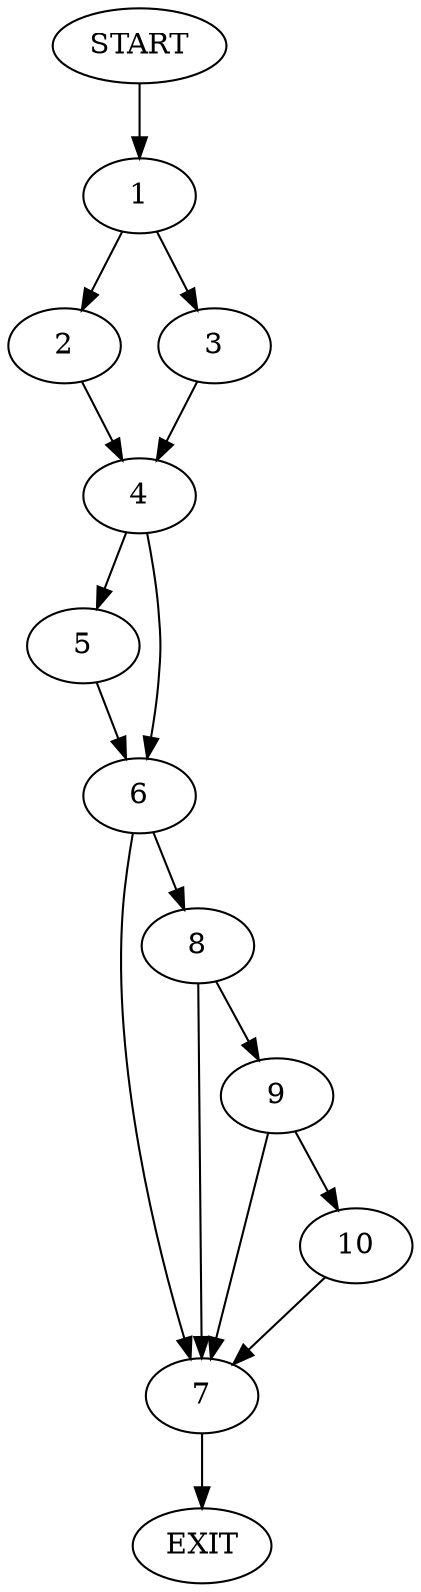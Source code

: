 digraph {
0 [label="START"]
11 [label="EXIT"]
0 -> 1
1 -> 2
1 -> 3
3 -> 4
2 -> 4
4 -> 5
4 -> 6
6 -> 7
6 -> 8
5 -> 6
8 -> 9
8 -> 7
7 -> 11
9 -> 10
9 -> 7
10 -> 7
}
